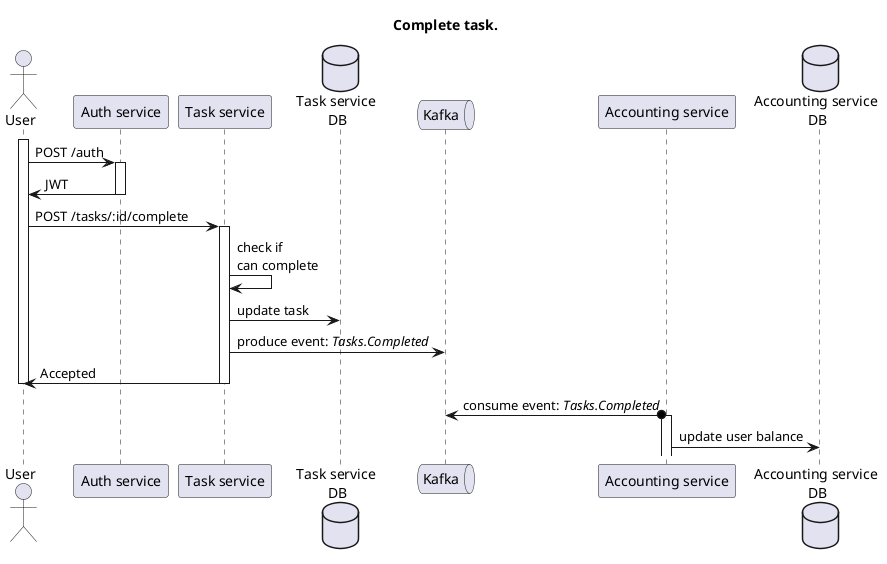 @startuml
title Complete task.

actor "User" as user
participant "Auth service" as auth
participant "Task service" as ts
database "Task service \nDB" as ts_db
queue "Kafka" as kafka
participant "Accounting service" as ac
database "Accounting service \nDB" as ac_db

activate user
user -> auth: POST /auth
activate auth
auth -> user: JWT
deactivate auth

user -> ts: POST /tasks/:id/complete
activate ts
ts -> ts: check if \ncan complete
ts -> ts_db: update task
ts -> kafka: produce event: //Tasks.Completed//
ts -> user: Accepted
deactivate  user
deactivate ts

ac o-> kafka: consume event: //Tasks.Completed//
activate ac
ac -> ac_db: update user balance

@enduml